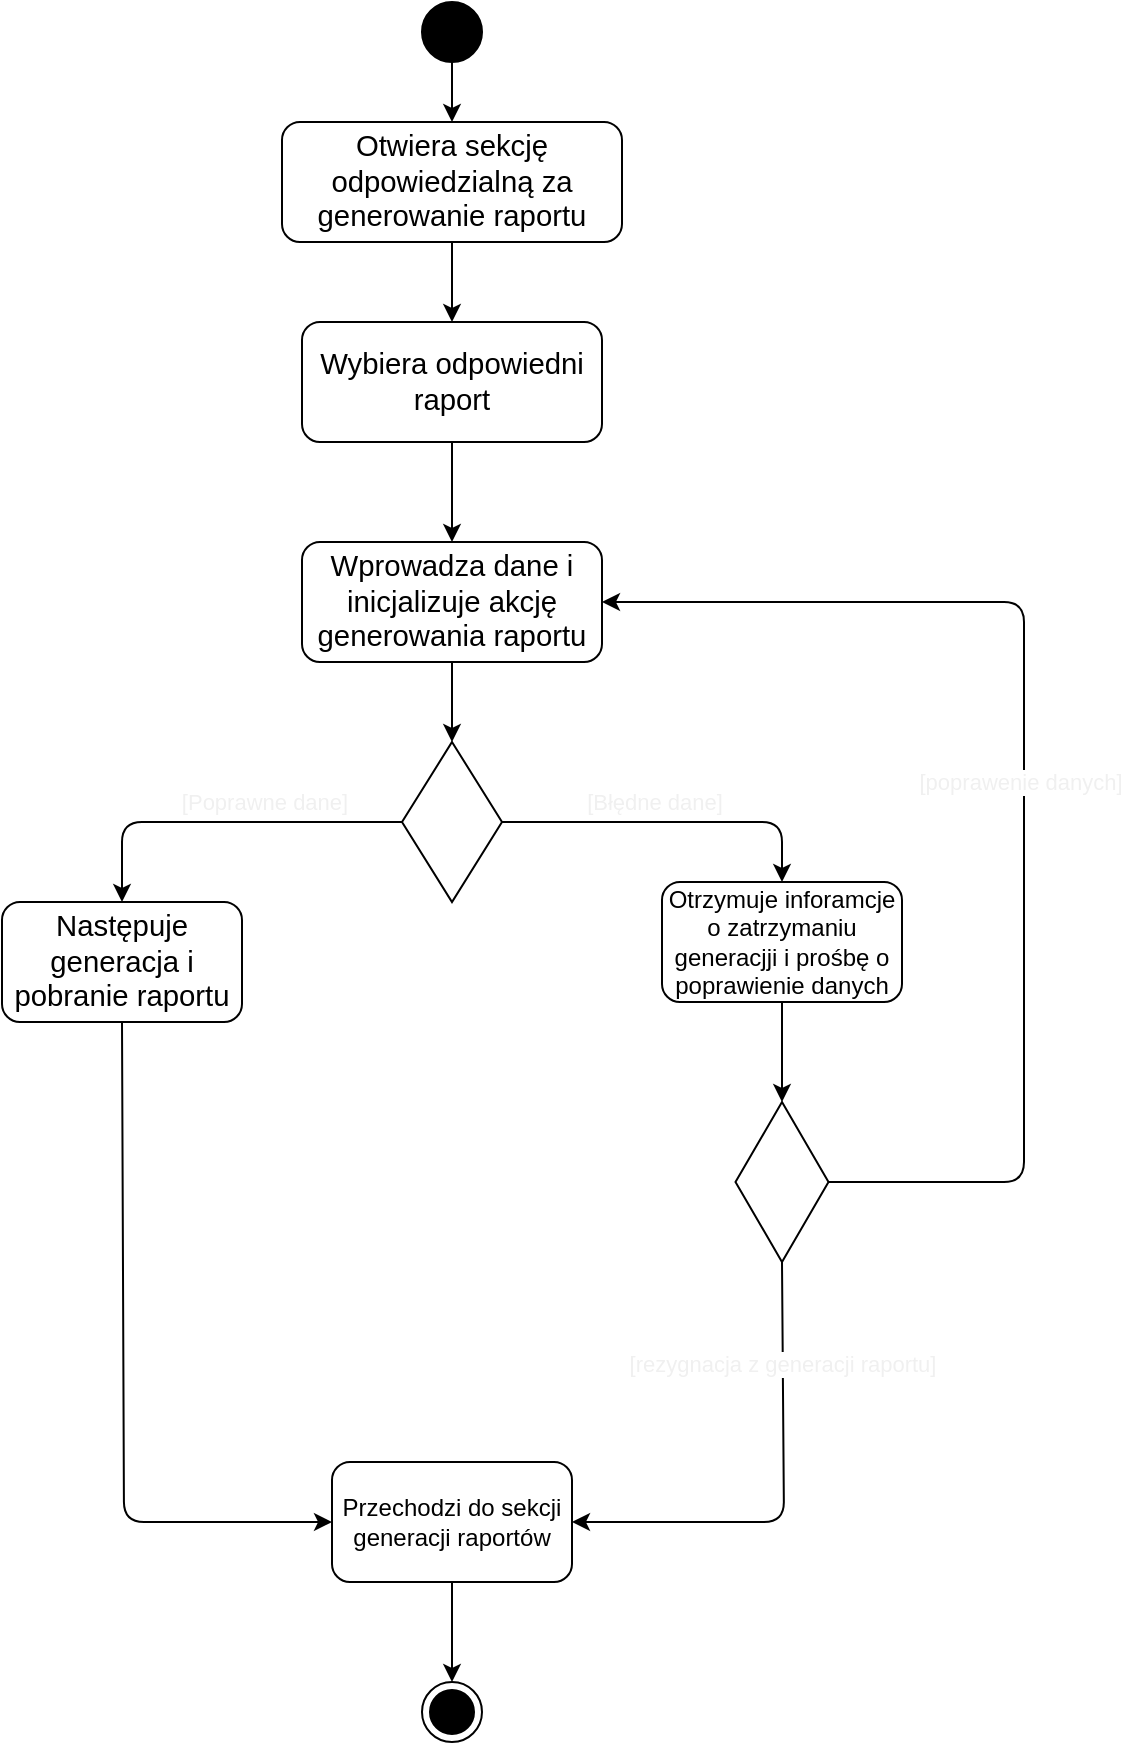 <mxfile>
    <diagram id="pwoJAC0_EMqrcB4cgHPU" name="Page-1">
        <mxGraphModel dx="1216" dy="792" grid="1" gridSize="10" guides="1" tooltips="1" connect="1" arrows="1" fold="1" page="1" pageScale="1" pageWidth="827" pageHeight="1169" math="0" shadow="0">
            <root>
                <mxCell id="0"/>
                <mxCell id="1" parent="0"/>
                <mxCell id="17" style="edgeStyle=none;html=1;exitX=0.5;exitY=1;exitDx=0;exitDy=0;entryX=0.5;entryY=0;entryDx=0;entryDy=0;" edge="1" parent="1" source="2" target="4">
                    <mxGeometry relative="1" as="geometry"/>
                </mxCell>
                <mxCell id="2" value="" style="ellipse;fillColor=strokeColor;" vertex="1" parent="1">
                    <mxGeometry x="399" y="30" width="30" height="30" as="geometry"/>
                </mxCell>
                <mxCell id="3" value="" style="ellipse;html=1;shape=endState;fillColor=strokeColor;" vertex="1" parent="1">
                    <mxGeometry x="399" y="870" width="30" height="30" as="geometry"/>
                </mxCell>
                <mxCell id="22" style="edgeStyle=none;html=1;exitX=0.5;exitY=1;exitDx=0;exitDy=0;entryX=0.5;entryY=0;entryDx=0;entryDy=0;" edge="1" parent="1" source="4" target="20">
                    <mxGeometry relative="1" as="geometry"/>
                </mxCell>
                <mxCell id="4" value="&lt;span id=&quot;docs-internal-guid-f84f0abf-7fff-00dc-f044-2173d04c249d&quot;&gt;&lt;span style=&quot;font-size: 11pt; font-family: Calibri, sans-serif; background-color: transparent; font-variant-numeric: normal; font-variant-east-asian: normal; vertical-align: baseline;&quot;&gt;Otwiera sekcję odpowiedzialną za generowanie raportu&lt;/span&gt;&lt;/span&gt;" style="rounded=1;whiteSpace=wrap;html=1;" vertex="1" parent="1">
                    <mxGeometry x="329" y="90" width="170" height="60" as="geometry"/>
                </mxCell>
                <mxCell id="14" style="edgeStyle=none;html=1;exitX=0.5;exitY=1;exitDx=0;exitDy=0;entryX=0.5;entryY=0;entryDx=0;entryDy=0;" edge="1" parent="1" source="5" target="9">
                    <mxGeometry relative="1" as="geometry"/>
                </mxCell>
                <mxCell id="5" value="&lt;span id=&quot;docs-internal-guid-7aa2e39a-7fff-b6e0-90ae-052378db34d1&quot;&gt;&lt;span style=&quot;font-size: 11pt; font-family: Calibri, sans-serif; background-color: transparent; font-variant-numeric: normal; font-variant-east-asian: normal; vertical-align: baseline;&quot;&gt;Wprowadza dane i inicjalizuje akcję generowania raportu &lt;/span&gt;&lt;/span&gt;" style="rounded=1;whiteSpace=wrap;html=1;" vertex="1" parent="1">
                    <mxGeometry x="339" y="300" width="150" height="60" as="geometry"/>
                </mxCell>
                <mxCell id="26" style="edgeStyle=none;html=1;exitX=0.5;exitY=1;exitDx=0;exitDy=0;entryX=0.5;entryY=0;entryDx=0;entryDy=0;fontColor=#f0f0f0;" edge="1" parent="1" source="6" target="25">
                    <mxGeometry relative="1" as="geometry"/>
                </mxCell>
                <mxCell id="6" value="Otrzymuje inforamcje o zatrzymaniu generacjji i prośbę o poprawienie danych" style="rounded=1;whiteSpace=wrap;html=1;" vertex="1" parent="1">
                    <mxGeometry x="519" y="470" width="120" height="60" as="geometry"/>
                </mxCell>
                <mxCell id="32" style="edgeStyle=none;html=1;exitX=0.5;exitY=1;exitDx=0;exitDy=0;entryX=0;entryY=0.5;entryDx=0;entryDy=0;fontColor=#f0f0f0;" edge="1" parent="1" source="7" target="8">
                    <mxGeometry relative="1" as="geometry">
                        <Array as="points">
                            <mxPoint x="250" y="790"/>
                        </Array>
                    </mxGeometry>
                </mxCell>
                <mxCell id="7" value="&lt;span id=&quot;docs-internal-guid-85010429-7fff-d0a6-6078-f3fec46d210e&quot;&gt;&lt;span style=&quot;font-size: 11pt; font-family: Calibri, sans-serif; background-color: transparent; font-variant-numeric: normal; font-variant-east-asian: normal; vertical-align: baseline;&quot;&gt;Następuje generacja i pobranie raportu&lt;/span&gt;&lt;/span&gt;" style="rounded=1;whiteSpace=wrap;html=1;" vertex="1" parent="1">
                    <mxGeometry x="189" y="480" width="120" height="60" as="geometry"/>
                </mxCell>
                <mxCell id="34" style="edgeStyle=none;html=1;exitX=0.5;exitY=1;exitDx=0;exitDy=0;entryX=0.5;entryY=0;entryDx=0;entryDy=0;fontColor=#f0f0f0;" edge="1" parent="1" source="8" target="3">
                    <mxGeometry relative="1" as="geometry"/>
                </mxCell>
                <mxCell id="8" value="Przechodzi do sekcji generacji raportów" style="rounded=1;whiteSpace=wrap;html=1;" vertex="1" parent="1">
                    <mxGeometry x="354" y="760" width="120" height="60" as="geometry"/>
                </mxCell>
                <mxCell id="11" style="edgeStyle=none;html=1;exitX=1;exitY=0.5;exitDx=0;exitDy=0;entryX=0.5;entryY=0;entryDx=0;entryDy=0;" edge="1" parent="1" source="9" target="6">
                    <mxGeometry relative="1" as="geometry">
                        <Array as="points">
                            <mxPoint x="579" y="440"/>
                        </Array>
                    </mxGeometry>
                </mxCell>
                <mxCell id="23" value="[Błędne dane]" style="edgeLabel;html=1;align=center;verticalAlign=middle;resizable=0;points=[];fontColor=#f0f0f0;" vertex="1" connectable="0" parent="11">
                    <mxGeometry x="0.039" y="3" relative="1" as="geometry">
                        <mxPoint x="-13" y="-7" as="offset"/>
                    </mxGeometry>
                </mxCell>
                <mxCell id="12" style="edgeStyle=none;html=1;exitX=0;exitY=0.5;exitDx=0;exitDy=0;entryX=0.5;entryY=0;entryDx=0;entryDy=0;" edge="1" parent="1" source="9" target="7">
                    <mxGeometry relative="1" as="geometry">
                        <Array as="points">
                            <mxPoint x="249" y="440"/>
                        </Array>
                    </mxGeometry>
                </mxCell>
                <mxCell id="24" value="[Poprawne dane]" style="edgeLabel;html=1;align=center;verticalAlign=middle;resizable=0;points=[];fontColor=#f0f0f0;" vertex="1" connectable="0" parent="12">
                    <mxGeometry x="-0.47" y="1" relative="1" as="geometry">
                        <mxPoint x="-22" y="-11" as="offset"/>
                    </mxGeometry>
                </mxCell>
                <mxCell id="9" value="" style="rhombus;whiteSpace=wrap;html=1;" vertex="1" parent="1">
                    <mxGeometry x="389" y="400" width="50" height="80" as="geometry"/>
                </mxCell>
                <mxCell id="21" style="edgeStyle=none;html=1;exitX=0.5;exitY=1;exitDx=0;exitDy=0;entryX=0.5;entryY=0;entryDx=0;entryDy=0;" edge="1" parent="1" source="20" target="5">
                    <mxGeometry relative="1" as="geometry"/>
                </mxCell>
                <mxCell id="20" value="&lt;span id=&quot;docs-internal-guid-f84f0abf-7fff-00dc-f044-2173d04c249d&quot;&gt;&lt;span style=&quot;font-size: 11pt; font-family: Calibri, sans-serif; background-color: transparent; font-variant-numeric: normal; font-variant-east-asian: normal; vertical-align: baseline;&quot;&gt;Wybiera odpowiedni raport&lt;/span&gt;&lt;/span&gt;" style="rounded=1;whiteSpace=wrap;html=1;" vertex="1" parent="1">
                    <mxGeometry x="339" y="190" width="150" height="60" as="geometry"/>
                </mxCell>
                <mxCell id="27" style="edgeStyle=none;html=1;exitX=1;exitY=0.5;exitDx=0;exitDy=0;entryX=1;entryY=0.5;entryDx=0;entryDy=0;fontColor=#f0f0f0;" edge="1" parent="1" source="25" target="5">
                    <mxGeometry relative="1" as="geometry">
                        <Array as="points">
                            <mxPoint x="700" y="620"/>
                            <mxPoint x="700" y="330"/>
                        </Array>
                    </mxGeometry>
                </mxCell>
                <mxCell id="29" value="[poprawenie danych]" style="edgeLabel;html=1;align=center;verticalAlign=middle;resizable=0;points=[];fontColor=#f0f0f0;" vertex="1" connectable="0" parent="27">
                    <mxGeometry x="-0.328" y="2" relative="1" as="geometry">
                        <mxPoint y="-97" as="offset"/>
                    </mxGeometry>
                </mxCell>
                <mxCell id="30" style="edgeStyle=none;html=1;exitX=0.5;exitY=1;exitDx=0;exitDy=0;entryX=1;entryY=0.5;entryDx=0;entryDy=0;fontColor=#f0f0f0;" edge="1" parent="1" source="25" target="8">
                    <mxGeometry relative="1" as="geometry">
                        <Array as="points">
                            <mxPoint x="580" y="790"/>
                        </Array>
                    </mxGeometry>
                </mxCell>
                <mxCell id="31" value="[rezygnacja z generacji raportu]" style="edgeLabel;html=1;align=center;verticalAlign=middle;resizable=0;points=[];fontColor=#f0f0f0;" vertex="1" connectable="0" parent="30">
                    <mxGeometry x="-0.276" y="4" relative="1" as="geometry">
                        <mxPoint x="-5" y="-35" as="offset"/>
                    </mxGeometry>
                </mxCell>
                <mxCell id="25" value="" style="rhombus;whiteSpace=wrap;html=1;fontColor=#f0f0f0;" vertex="1" parent="1">
                    <mxGeometry x="555.75" y="580" width="46.5" height="80" as="geometry"/>
                </mxCell>
            </root>
        </mxGraphModel>
    </diagram>
</mxfile>